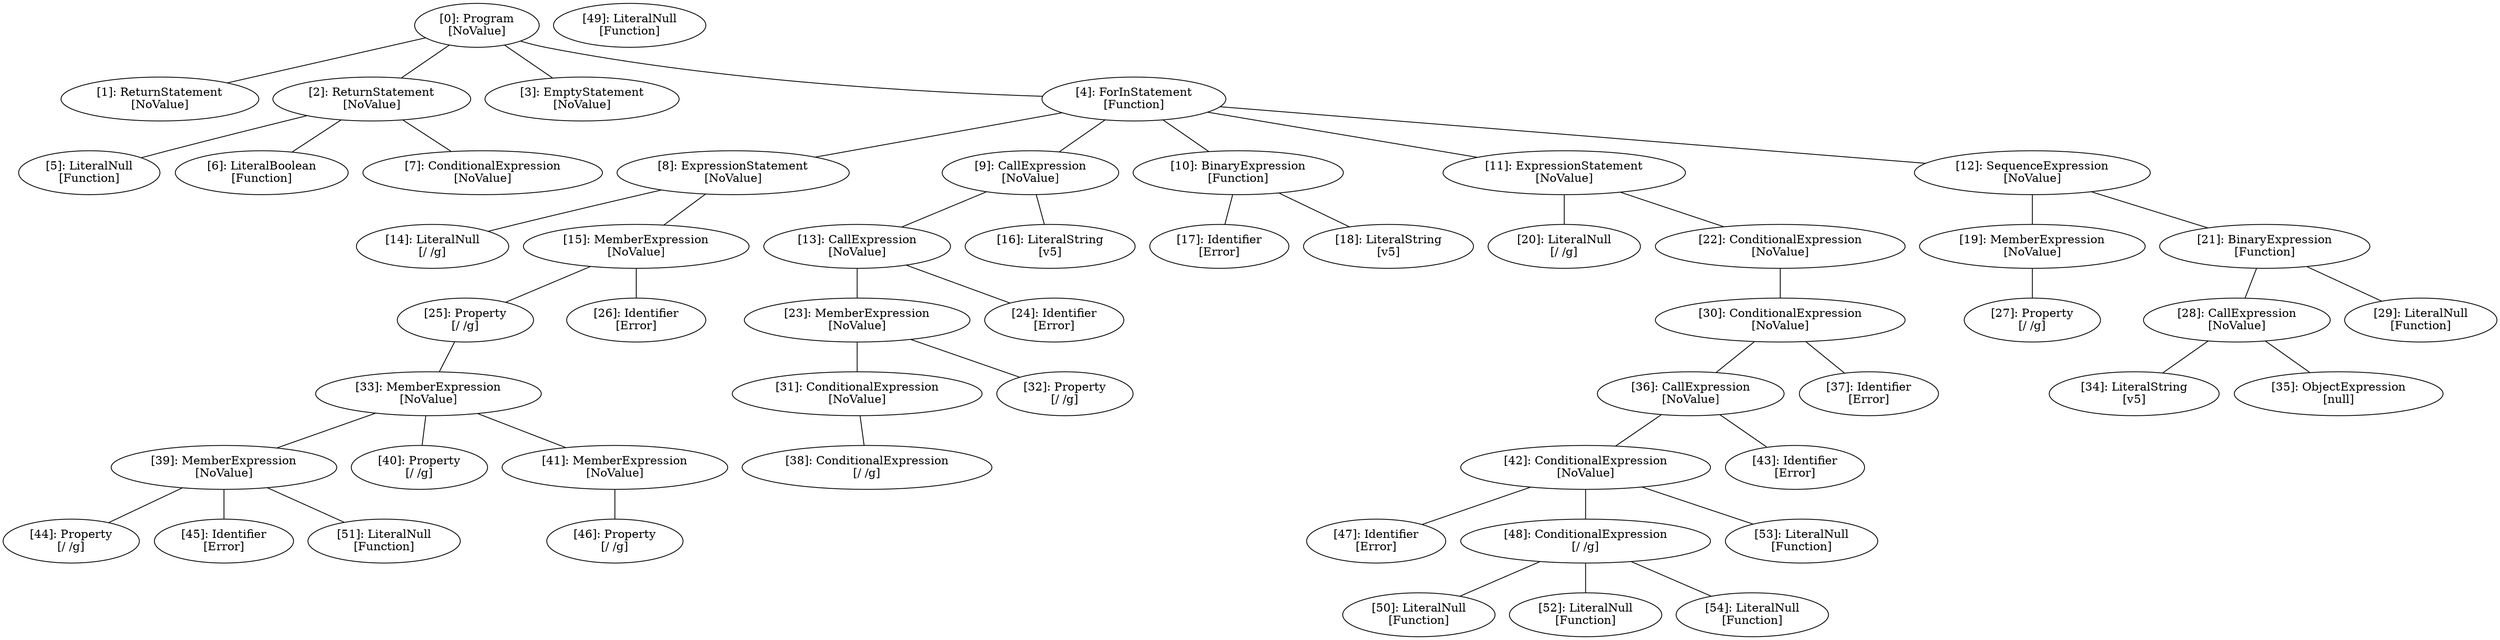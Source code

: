 // Result
graph {
	0 [label="[0]: Program
[NoValue]"]
	1 [label="[1]: ReturnStatement
[NoValue]"]
	2 [label="[2]: ReturnStatement
[NoValue]"]
	3 [label="[3]: EmptyStatement
[NoValue]"]
	4 [label="[4]: ForInStatement
[Function]"]
	5 [label="[5]: LiteralNull
[Function]"]
	6 [label="[6]: LiteralBoolean
[Function]"]
	7 [label="[7]: ConditionalExpression
[NoValue]"]
	8 [label="[8]: ExpressionStatement
[NoValue]"]
	9 [label="[9]: CallExpression
[NoValue]"]
	10 [label="[10]: BinaryExpression
[Function]"]
	11 [label="[11]: ExpressionStatement
[NoValue]"]
	12 [label="[12]: SequenceExpression
[NoValue]"]
	13 [label="[13]: CallExpression
[NoValue]"]
	14 [label="[14]: LiteralNull
[/ /g]"]
	15 [label="[15]: MemberExpression
[NoValue]"]
	16 [label="[16]: LiteralString
[v5]"]
	17 [label="[17]: Identifier
[Error]"]
	18 [label="[18]: LiteralString
[v5]"]
	19 [label="[19]: MemberExpression
[NoValue]"]
	20 [label="[20]: LiteralNull
[/ /g]"]
	21 [label="[21]: BinaryExpression
[Function]"]
	22 [label="[22]: ConditionalExpression
[NoValue]"]
	23 [label="[23]: MemberExpression
[NoValue]"]
	24 [label="[24]: Identifier
[Error]"]
	25 [label="[25]: Property
[/ /g]"]
	26 [label="[26]: Identifier
[Error]"]
	27 [label="[27]: Property
[/ /g]"]
	28 [label="[28]: CallExpression
[NoValue]"]
	29 [label="[29]: LiteralNull
[Function]"]
	30 [label="[30]: ConditionalExpression
[NoValue]"]
	31 [label="[31]: ConditionalExpression
[NoValue]"]
	32 [label="[32]: Property
[/ /g]"]
	33 [label="[33]: MemberExpression
[NoValue]"]
	34 [label="[34]: LiteralString
[v5]"]
	35 [label="[35]: ObjectExpression
[null]"]
	36 [label="[36]: CallExpression
[NoValue]"]
	37 [label="[37]: Identifier
[Error]"]
	38 [label="[38]: ConditionalExpression
[/ /g]"]
	39 [label="[39]: MemberExpression
[NoValue]"]
	40 [label="[40]: Property
[/ /g]"]
	41 [label="[41]: MemberExpression
[NoValue]"]
	42 [label="[42]: ConditionalExpression
[NoValue]"]
	43 [label="[43]: Identifier
[Error]"]
	44 [label="[44]: Property
[/ /g]"]
	45 [label="[45]: Identifier
[Error]"]
	46 [label="[46]: Property
[/ /g]"]
	47 [label="[47]: Identifier
[Error]"]
	48 [label="[48]: ConditionalExpression
[/ /g]"]
	49 [label="[49]: LiteralNull
[Function]"]
	50 [label="[50]: LiteralNull
[Function]"]
	51 [label="[51]: LiteralNull
[Function]"]
	52 [label="[52]: LiteralNull
[Function]"]
	53 [label="[53]: LiteralNull
[Function]"]
	54 [label="[54]: LiteralNull
[Function]"]
	0 -- 1
	0 -- 2
	0 -- 3
	0 -- 4
	2 -- 5
	2 -- 6
	2 -- 7
	4 -- 8
	4 -- 9
	4 -- 10
	4 -- 11
	4 -- 12
	8 -- 14
	8 -- 15
	9 -- 13
	9 -- 16
	10 -- 17
	10 -- 18
	11 -- 20
	11 -- 22
	12 -- 19
	12 -- 21
	13 -- 23
	13 -- 24
	15 -- 25
	15 -- 26
	19 -- 27
	21 -- 28
	21 -- 29
	22 -- 30
	23 -- 31
	23 -- 32
	25 -- 33
	28 -- 34
	28 -- 35
	30 -- 36
	30 -- 37
	31 -- 38
	33 -- 39
	33 -- 40
	33 -- 41
	36 -- 42
	36 -- 43
	39 -- 44
	39 -- 45
	39 -- 51
	41 -- 46
	42 -- 47
	42 -- 48
	42 -- 53
	48 -- 50
	48 -- 52
	48 -- 54
}
